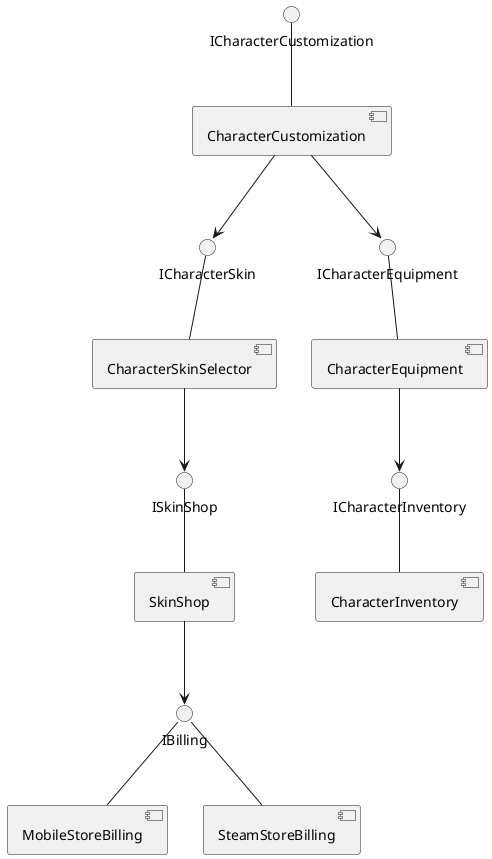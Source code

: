 @startuml

interface ICharacterCustomization
interface ICharacterInventory
interface ICharacterSkin
interface ICharacterEquipment
interface ISkinShop
interface IBilling

component CharacterCustomization
component SkinShop
component CharacterInventory
component CharacterSkinSelector
component CharacterEquipment
component MobileStoreBilling
component SteamStoreBilling

ICharacterCustomization -- CharacterCustomization
ICharacterInventory -- CharacterInventory
ICharacterSkin -- CharacterSkinSelector
ICharacterEquipment -- CharacterEquipment
IBilling -- MobileStoreBilling
IBilling -- SteamStoreBilling
ISkinShop -- SkinShop

SkinShop --> IBilling
CharacterCustomization --> ICharacterSkin
CharacterCustomization --> ICharacterEquipment
CharacterEquipment --> ICharacterInventory
CharacterSkinSelector --> ISkinShop

@enduml